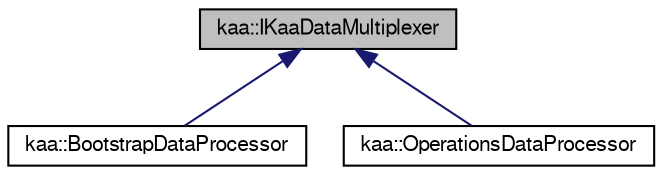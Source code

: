 digraph "kaa::IKaaDataMultiplexer"
{
  bgcolor="transparent";
  edge [fontname="FreeSans",fontsize="10",labelfontname="FreeSans",labelfontsize="10"];
  node [fontname="FreeSans",fontsize="10",shape=record];
  Node1 [label="kaa::IKaaDataMultiplexer",height=0.2,width=0.4,color="black", fillcolor="grey75", style="filled" fontcolor="black"];
  Node1 -> Node2 [dir="back",color="midnightblue",fontsize="10",style="solid",fontname="FreeSans"];
  Node2 [label="kaa::BootstrapDataProcessor",height=0.2,width=0.4,color="black",URL="$classkaa_1_1BootstrapDataProcessor.html"];
  Node1 -> Node3 [dir="back",color="midnightblue",fontsize="10",style="solid",fontname="FreeSans"];
  Node3 [label="kaa::OperationsDataProcessor",height=0.2,width=0.4,color="black",URL="$classkaa_1_1OperationsDataProcessor.html"];
}
